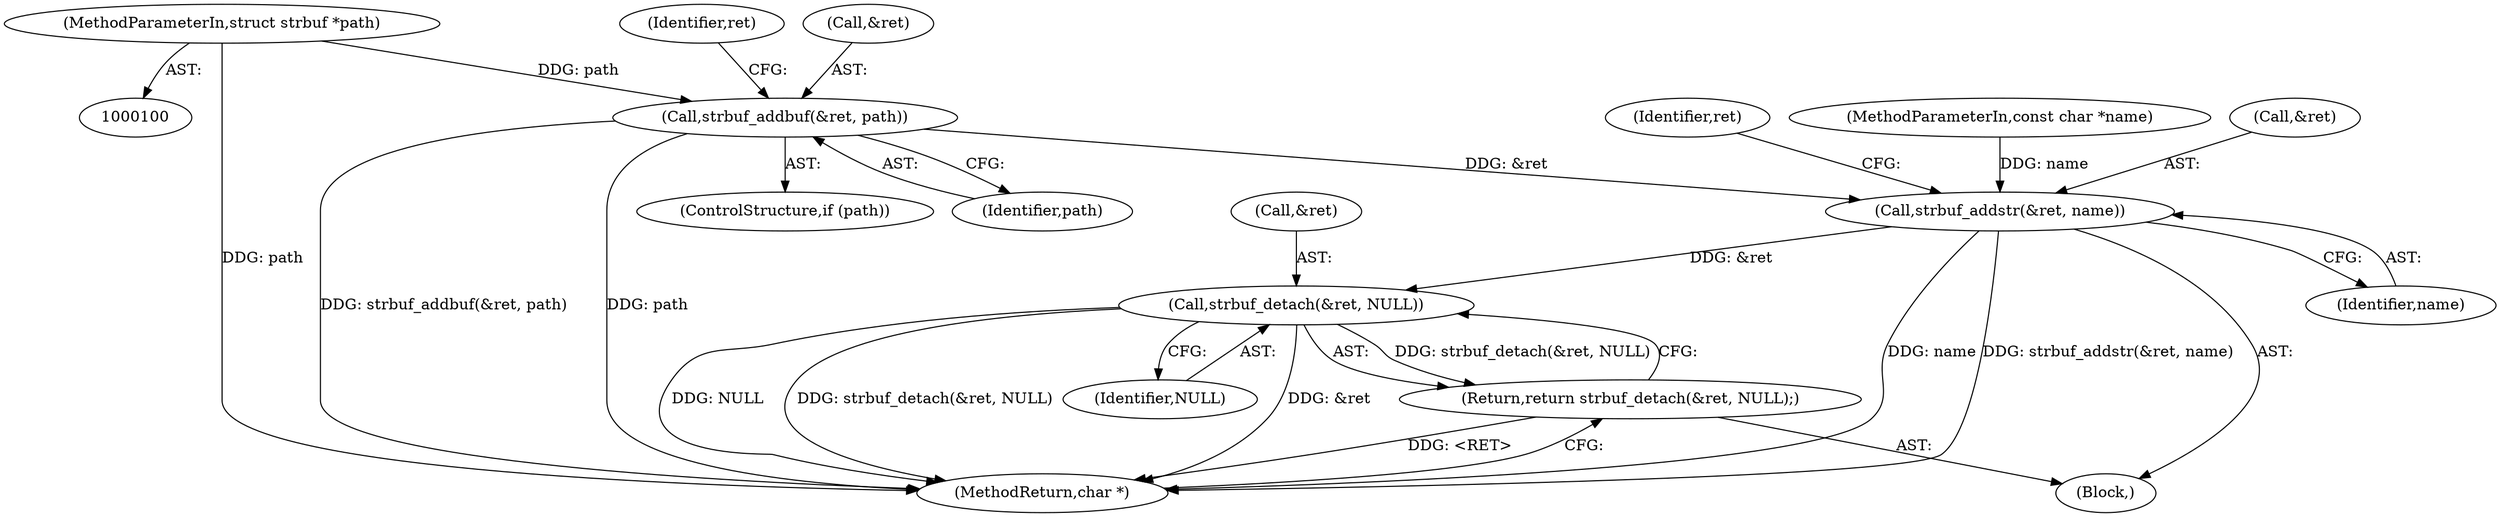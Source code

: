 digraph "1_git_de1e67d0703894cb6ea782e36abb63976ab07e60_11@pointer" {
"1000110" [label="(Call,strbuf_addbuf(&ret, path))"];
"1000101" [label="(MethodParameterIn,struct strbuf *path)"];
"1000114" [label="(Call,strbuf_addstr(&ret, name))"];
"1000119" [label="(Call,strbuf_detach(&ret, NULL))"];
"1000118" [label="(Return,return strbuf_detach(&ret, NULL);)"];
"1000115" [label="(Call,&ret)"];
"1000121" [label="(Identifier,ret)"];
"1000118" [label="(Return,return strbuf_detach(&ret, NULL);)"];
"1000111" [label="(Call,&ret)"];
"1000114" [label="(Call,strbuf_addstr(&ret, name))"];
"1000117" [label="(Identifier,name)"];
"1000110" [label="(Call,strbuf_addbuf(&ret, path))"];
"1000113" [label="(Identifier,path)"];
"1000103" [label="(Block,)"];
"1000120" [label="(Call,&ret)"];
"1000122" [label="(Identifier,NULL)"];
"1000101" [label="(MethodParameterIn,struct strbuf *path)"];
"1000102" [label="(MethodParameterIn,const char *name)"];
"1000123" [label="(MethodReturn,char *)"];
"1000119" [label="(Call,strbuf_detach(&ret, NULL))"];
"1000108" [label="(ControlStructure,if (path))"];
"1000116" [label="(Identifier,ret)"];
"1000110" -> "1000108"  [label="AST: "];
"1000110" -> "1000113"  [label="CFG: "];
"1000111" -> "1000110"  [label="AST: "];
"1000113" -> "1000110"  [label="AST: "];
"1000116" -> "1000110"  [label="CFG: "];
"1000110" -> "1000123"  [label="DDG: path"];
"1000110" -> "1000123"  [label="DDG: strbuf_addbuf(&ret, path)"];
"1000101" -> "1000110"  [label="DDG: path"];
"1000110" -> "1000114"  [label="DDG: &ret"];
"1000101" -> "1000100"  [label="AST: "];
"1000101" -> "1000123"  [label="DDG: path"];
"1000114" -> "1000103"  [label="AST: "];
"1000114" -> "1000117"  [label="CFG: "];
"1000115" -> "1000114"  [label="AST: "];
"1000117" -> "1000114"  [label="AST: "];
"1000121" -> "1000114"  [label="CFG: "];
"1000114" -> "1000123"  [label="DDG: name"];
"1000114" -> "1000123"  [label="DDG: strbuf_addstr(&ret, name)"];
"1000102" -> "1000114"  [label="DDG: name"];
"1000114" -> "1000119"  [label="DDG: &ret"];
"1000119" -> "1000118"  [label="AST: "];
"1000119" -> "1000122"  [label="CFG: "];
"1000120" -> "1000119"  [label="AST: "];
"1000122" -> "1000119"  [label="AST: "];
"1000118" -> "1000119"  [label="CFG: "];
"1000119" -> "1000123"  [label="DDG: NULL"];
"1000119" -> "1000123"  [label="DDG: strbuf_detach(&ret, NULL)"];
"1000119" -> "1000123"  [label="DDG: &ret"];
"1000119" -> "1000118"  [label="DDG: strbuf_detach(&ret, NULL)"];
"1000118" -> "1000103"  [label="AST: "];
"1000123" -> "1000118"  [label="CFG: "];
"1000118" -> "1000123"  [label="DDG: <RET>"];
}
